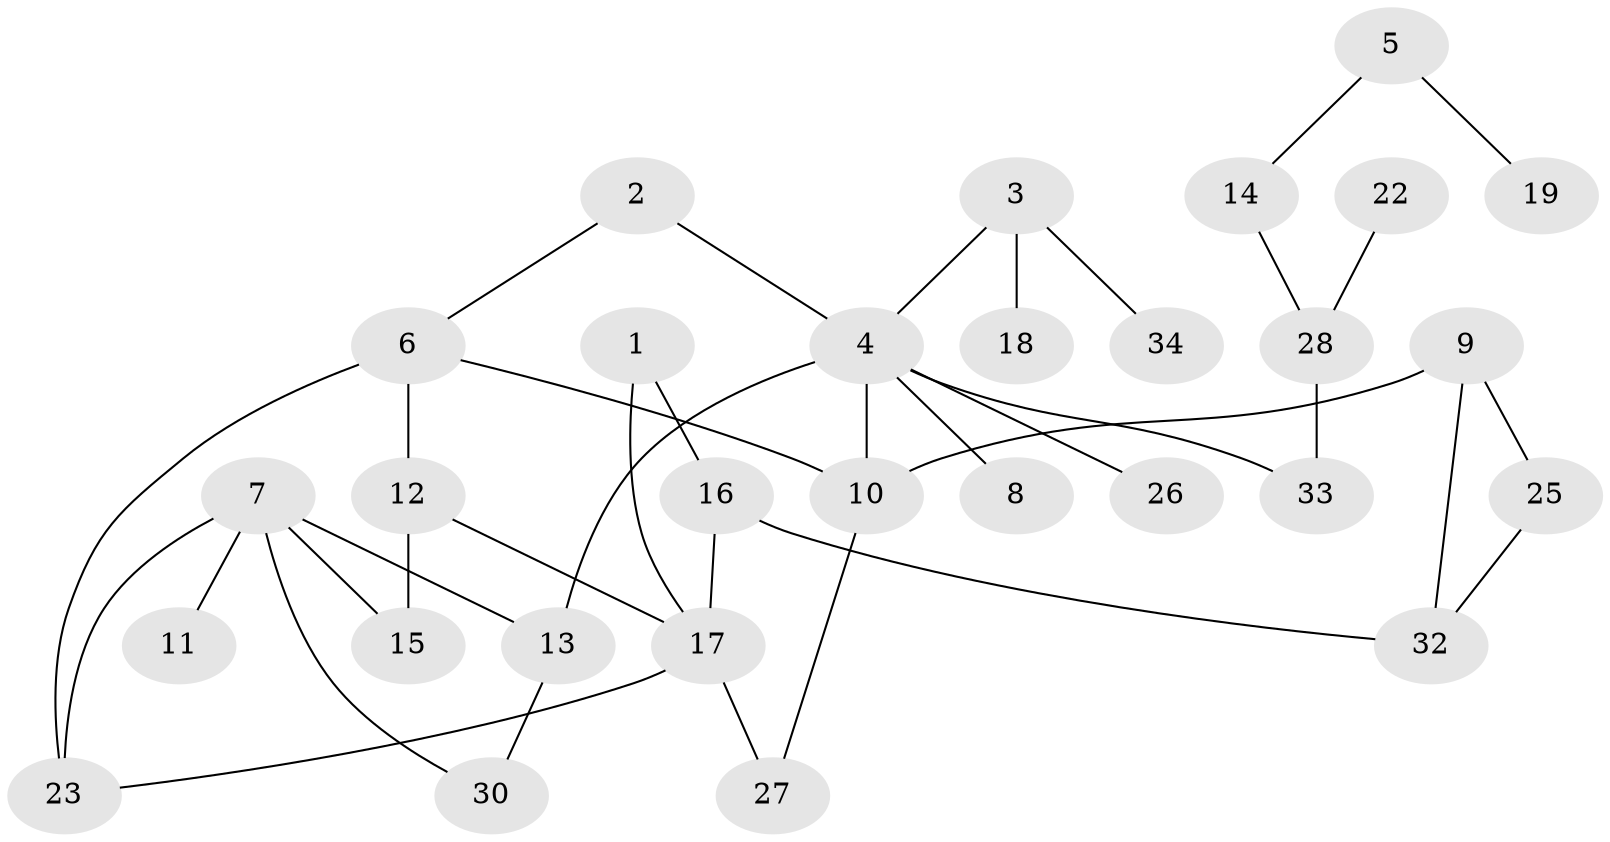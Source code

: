 // original degree distribution, {2: 0.35714285714285715, 4: 0.08928571428571429, 7: 0.017857142857142856, 1: 0.19642857142857142, 3: 0.21428571428571427, 5: 0.03571428571428571, 0: 0.08928571428571429}
// Generated by graph-tools (version 1.1) at 2025/48/03/04/25 22:48:15]
// undirected, 29 vertices, 37 edges
graph export_dot {
  node [color=gray90,style=filled];
  1;
  2;
  3;
  4;
  5;
  6;
  7;
  8;
  9;
  10;
  11;
  12;
  13;
  14;
  15;
  16;
  17;
  18;
  19;
  22;
  23;
  25;
  26;
  27;
  28;
  30;
  32;
  33;
  34;
  1 -- 16 [weight=1.0];
  1 -- 17 [weight=1.0];
  2 -- 4 [weight=1.0];
  2 -- 6 [weight=1.0];
  3 -- 4 [weight=1.0];
  3 -- 18 [weight=1.0];
  3 -- 34 [weight=1.0];
  4 -- 8 [weight=1.0];
  4 -- 10 [weight=1.0];
  4 -- 13 [weight=1.0];
  4 -- 26 [weight=1.0];
  4 -- 33 [weight=1.0];
  5 -- 14 [weight=1.0];
  5 -- 19 [weight=1.0];
  6 -- 10 [weight=1.0];
  6 -- 12 [weight=2.0];
  6 -- 23 [weight=1.0];
  7 -- 11 [weight=1.0];
  7 -- 13 [weight=1.0];
  7 -- 15 [weight=1.0];
  7 -- 23 [weight=1.0];
  7 -- 30 [weight=1.0];
  9 -- 10 [weight=1.0];
  9 -- 25 [weight=1.0];
  9 -- 32 [weight=1.0];
  10 -- 27 [weight=1.0];
  12 -- 15 [weight=3.0];
  12 -- 17 [weight=1.0];
  13 -- 30 [weight=1.0];
  14 -- 28 [weight=1.0];
  16 -- 17 [weight=1.0];
  16 -- 32 [weight=1.0];
  17 -- 23 [weight=1.0];
  17 -- 27 [weight=1.0];
  22 -- 28 [weight=1.0];
  25 -- 32 [weight=1.0];
  28 -- 33 [weight=1.0];
}
